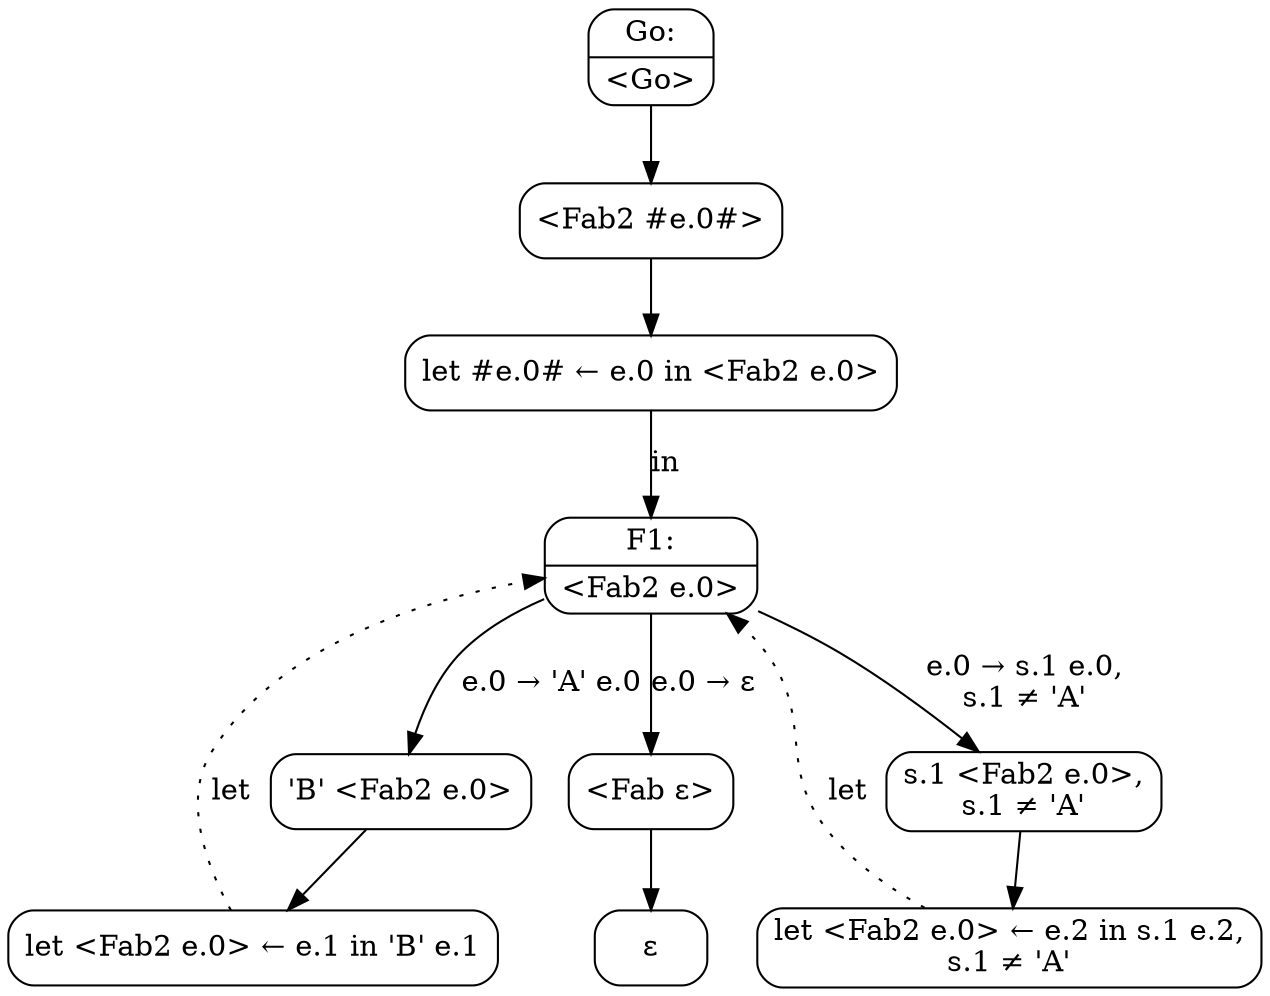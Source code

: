 digraph {
  node [shape=box, style=rounded];

  C0 [shape=record, label="{Go:|\<Go\>}"];
  C1 [label="<Fab2 #e.0#>"];
  C0 -> C1;
  C2 [label="let #e.0# ← e.0 in <Fab2 e.0>"];
  C1 -> C2;
  C3 [shape=record, label="{F1:|\<Fab2 e.0\>}"];
  C2 -> C3 [label="in"];
  C4 [label="'B' <Fab2 e.0>"];
  C3 -> C4 [label="e.0 → 'A' e.0"];
  C5 [label="let <Fab2 e.0> ← e.1 in 'B' e.1"];
  C4 -> C5
  C5 -> C3 [label="let", style=dotted];
  C6 [label="s.1 <Fab2 e.0>,\ns.1 ≠ 'A'"];
  C3 -> C6 [label="e.0 → s.1 e.0,\ns.1 ≠ 'A'"];
  C7 [label="let <Fab2 e.0> ← e.2 in s.1 e.2,\ns.1 ≠ 'A'"];
  C6 -> C7;
  C7 -> C3 [label="let", style=dotted];
  C8 [label="<Fab ε>"];
  C3 -> C8 [label="e.0 → ε"];
  C9 [label="ε"];
  C8 -> C9;
}
